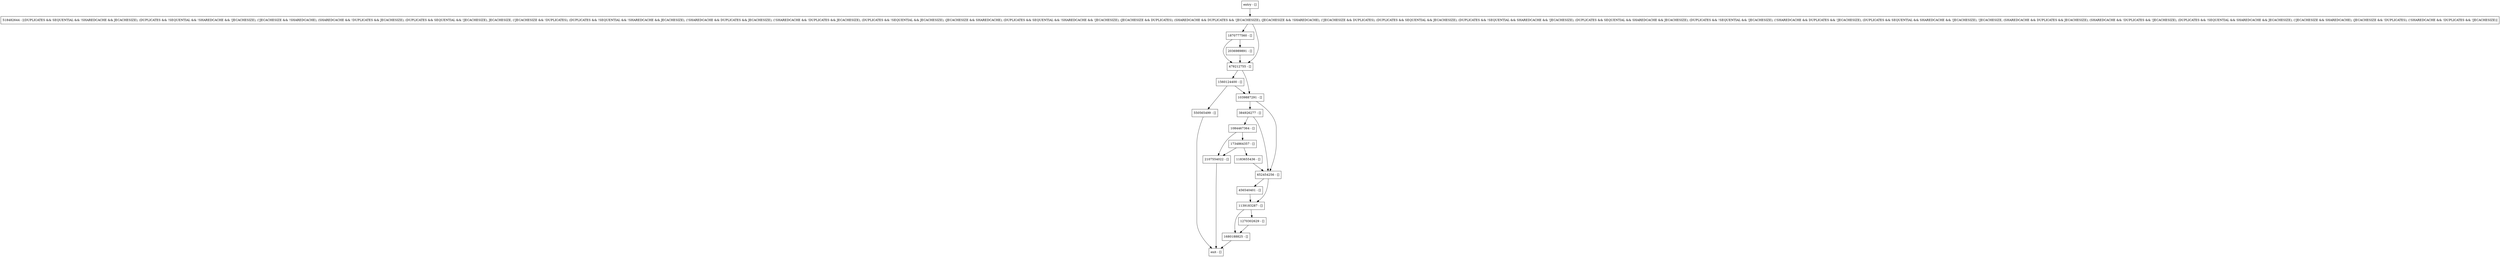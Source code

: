 digraph evict {
node [shape=record];
456540401 [label="456540401 - []"];
384926277 [label="384926277 - []"];
1560124400 [label="1560124400 - []"];
1734864357 [label="1734864357 - []"];
550565499 [label="550565499 - []"];
1183655436 [label="1183655436 - []"];
518482644 [label="518482644 - [(DUPLICATES && SEQUENTIAL && !SHAREDCACHE && JECACHESIZE), (DUPLICATES && !SEQUENTIAL && !SHAREDCACHE && !JECACHESIZE), (!JECACHESIZE && !SHAREDCACHE), (SHAREDCACHE && !DUPLICATES && JECACHESIZE), (DUPLICATES && SEQUENTIAL && !JECACHESIZE), JECACHESIZE, (!JECACHESIZE && !DUPLICATES), (DUPLICATES && !SEQUENTIAL && !SHAREDCACHE && JECACHESIZE), (!SHAREDCACHE && DUPLICATES && JECACHESIZE), (!SHAREDCACHE && !DUPLICATES && JECACHESIZE), (DUPLICATES && !SEQUENTIAL && JECACHESIZE), (JECACHESIZE && SHAREDCACHE), (DUPLICATES && SEQUENTIAL && !SHAREDCACHE && !JECACHESIZE), (JECACHESIZE && DUPLICATES), (SHAREDCACHE && DUPLICATES && !JECACHESIZE), (JECACHESIZE && !SHAREDCACHE), (!JECACHESIZE && DUPLICATES), (DUPLICATES && SEQUENTIAL && JECACHESIZE), (DUPLICATES && !SEQUENTIAL && SHAREDCACHE && !JECACHESIZE), (DUPLICATES && SEQUENTIAL && SHAREDCACHE && JECACHESIZE), (DUPLICATES && !SEQUENTIAL && !JECACHESIZE), (!SHAREDCACHE && DUPLICATES && !JECACHESIZE), (DUPLICATES && SEQUENTIAL && SHAREDCACHE && !JECACHESIZE), !JECACHESIZE, (SHAREDCACHE && DUPLICATES && JECACHESIZE), (SHAREDCACHE && !DUPLICATES && !JECACHESIZE), (DUPLICATES && !SEQUENTIAL && SHAREDCACHE && JECACHESIZE), (!JECACHESIZE && SHAREDCACHE), (JECACHESIZE && !DUPLICATES), (!SHAREDCACHE && !DUPLICATES && !JECACHESIZE)]"];
1084467364 [label="1084467364 - []"];
1680188825 [label="1680188825 - []"];
entry [label="entry - []"];
exit [label="exit - []"];
1870777560 [label="1870777560 - []"];
2107554022 [label="2107554022 - []"];
652454256 [label="652454256 - []"];
1039887291 [label="1039887291 - []"];
1270302629 [label="1270302629 - []"];
2036989891 [label="2036989891 - []"];
1139183287 [label="1139183287 - []"];
479212755 [label="479212755 - []"];
entry;
exit;
456540401 -> 1139183287;
384926277 -> 652454256;
384926277 -> 1084467364;
1560124400 -> 550565499;
1560124400 -> 1039887291;
1734864357 -> 2107554022;
1734864357 -> 1183655436;
550565499 -> exit;
1183655436 -> 652454256;
518482644 -> 1870777560;
518482644 -> 479212755;
1084467364 -> 1734864357;
1084467364 -> 2107554022;
1680188825 -> exit;
entry -> 518482644;
1870777560 -> 2036989891;
1870777560 -> 479212755;
2107554022 -> exit;
652454256 -> 456540401;
652454256 -> 1139183287;
1039887291 -> 384926277;
1039887291 -> 652454256;
1270302629 -> 1680188825;
2036989891 -> 479212755;
1139183287 -> 1680188825;
1139183287 -> 1270302629;
479212755 -> 1560124400;
479212755 -> 1039887291;
}
